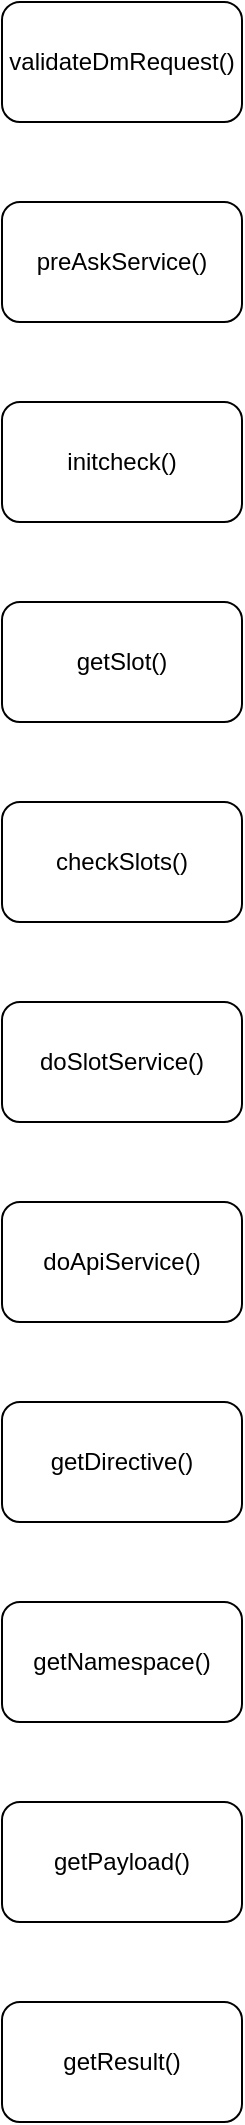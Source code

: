 <mxfile version="13.8.2" type="github">
  <diagram id="hl56yfetpkZTC3vXIedy" name="第 1 页">
    <mxGraphModel dx="1422" dy="745" grid="1" gridSize="10" guides="1" tooltips="1" connect="1" arrows="1" fold="1" page="1" pageScale="1" pageWidth="1169" pageHeight="1654" math="0" shadow="0">
      <root>
        <mxCell id="0" />
        <mxCell id="1" parent="0" />
        <mxCell id="-9Mtz2GCRb9Vz_m4Vo6k-1" value="validateDmRequest()" style="rounded=1;whiteSpace=wrap;html=1;" vertex="1" parent="1">
          <mxGeometry x="20" y="130" width="120" height="60" as="geometry" />
        </mxCell>
        <mxCell id="-9Mtz2GCRb9Vz_m4Vo6k-2" value="preAskService()" style="rounded=1;whiteSpace=wrap;html=1;" vertex="1" parent="1">
          <mxGeometry x="20" y="230" width="120" height="60" as="geometry" />
        </mxCell>
        <mxCell id="-9Mtz2GCRb9Vz_m4Vo6k-3" value="initcheck()" style="rounded=1;whiteSpace=wrap;html=1;" vertex="1" parent="1">
          <mxGeometry x="20" y="330" width="120" height="60" as="geometry" />
        </mxCell>
        <mxCell id="-9Mtz2GCRb9Vz_m4Vo6k-4" value="getSlot()" style="rounded=1;whiteSpace=wrap;html=1;" vertex="1" parent="1">
          <mxGeometry x="20" y="430" width="120" height="60" as="geometry" />
        </mxCell>
        <mxCell id="-9Mtz2GCRb9Vz_m4Vo6k-5" value="checkSlots()" style="rounded=1;whiteSpace=wrap;html=1;" vertex="1" parent="1">
          <mxGeometry x="20" y="530" width="120" height="60" as="geometry" />
        </mxCell>
        <mxCell id="-9Mtz2GCRb9Vz_m4Vo6k-6" value="doSlotService()" style="rounded=1;whiteSpace=wrap;html=1;" vertex="1" parent="1">
          <mxGeometry x="20" y="630" width="120" height="60" as="geometry" />
        </mxCell>
        <mxCell id="-9Mtz2GCRb9Vz_m4Vo6k-7" value="doApiService()" style="rounded=1;whiteSpace=wrap;html=1;" vertex="1" parent="1">
          <mxGeometry x="20" y="730" width="120" height="60" as="geometry" />
        </mxCell>
        <mxCell id="-9Mtz2GCRb9Vz_m4Vo6k-8" value="getDirective()" style="rounded=1;whiteSpace=wrap;html=1;" vertex="1" parent="1">
          <mxGeometry x="20" y="830" width="120" height="60" as="geometry" />
        </mxCell>
        <mxCell id="-9Mtz2GCRb9Vz_m4Vo6k-9" value="getNamespace()" style="rounded=1;whiteSpace=wrap;html=1;" vertex="1" parent="1">
          <mxGeometry x="20" y="930" width="120" height="60" as="geometry" />
        </mxCell>
        <mxCell id="-9Mtz2GCRb9Vz_m4Vo6k-10" value="getPayload()" style="rounded=1;whiteSpace=wrap;html=1;" vertex="1" parent="1">
          <mxGeometry x="20" y="1030" width="120" height="60" as="geometry" />
        </mxCell>
        <mxCell id="-9Mtz2GCRb9Vz_m4Vo6k-11" value="getResult()" style="rounded=1;whiteSpace=wrap;html=1;" vertex="1" parent="1">
          <mxGeometry x="20" y="1130" width="120" height="60" as="geometry" />
        </mxCell>
      </root>
    </mxGraphModel>
  </diagram>
</mxfile>
